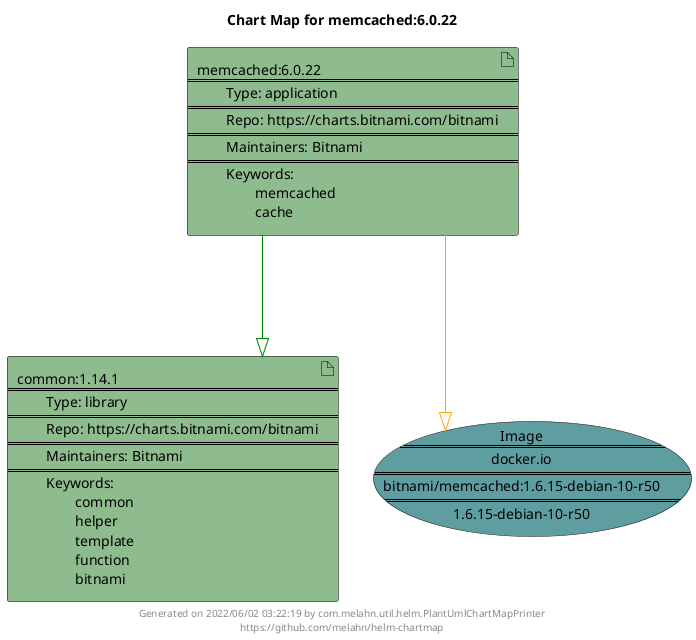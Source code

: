@startuml
skinparam linetype ortho
skinparam backgroundColor white
skinparam usecaseBorderColor black
skinparam usecaseArrowColor LightSlateGray
skinparam artifactBorderColor black
skinparam artifactArrowColor LightSlateGray

title Chart Map for memcached:6.0.22

'There are 2 referenced Helm Charts
artifact "memcached:6.0.22\n====\n\tType: application\n====\n\tRepo: https://charts.bitnami.com/bitnami\n====\n\tMaintainers: Bitnami\n====\n\tKeywords: \n\t\tmemcached\n\t\tcache" as memcached_6_0_22 #DarkSeaGreen
artifact "common:1.14.1\n====\n\tType: library\n====\n\tRepo: https://charts.bitnami.com/bitnami\n====\n\tMaintainers: Bitnami\n====\n\tKeywords: \n\t\tcommon\n\t\thelper\n\t\ttemplate\n\t\tfunction\n\t\tbitnami" as common_1_14_1 #DarkSeaGreen

'There is one referenced Docker Image
usecase "Image\n====\ndocker.io\n====\nbitnami/memcached:1.6.15-debian-10-r50\n====\n1.6.15-debian-10-r50" as docker_io_bitnami_memcached_1_6_15_debian_10_r50 #CadetBlue

'Chart Dependencies
memcached_6_0_22--[#green]-|>common_1_14_1
memcached_6_0_22--[#orange]-|>docker_io_bitnami_memcached_1_6_15_debian_10_r50

center footer Generated on 2022/06/02 03:22:19 by com.melahn.util.helm.PlantUmlChartMapPrinter\nhttps://github.com/melahn/helm-chartmap
@enduml
